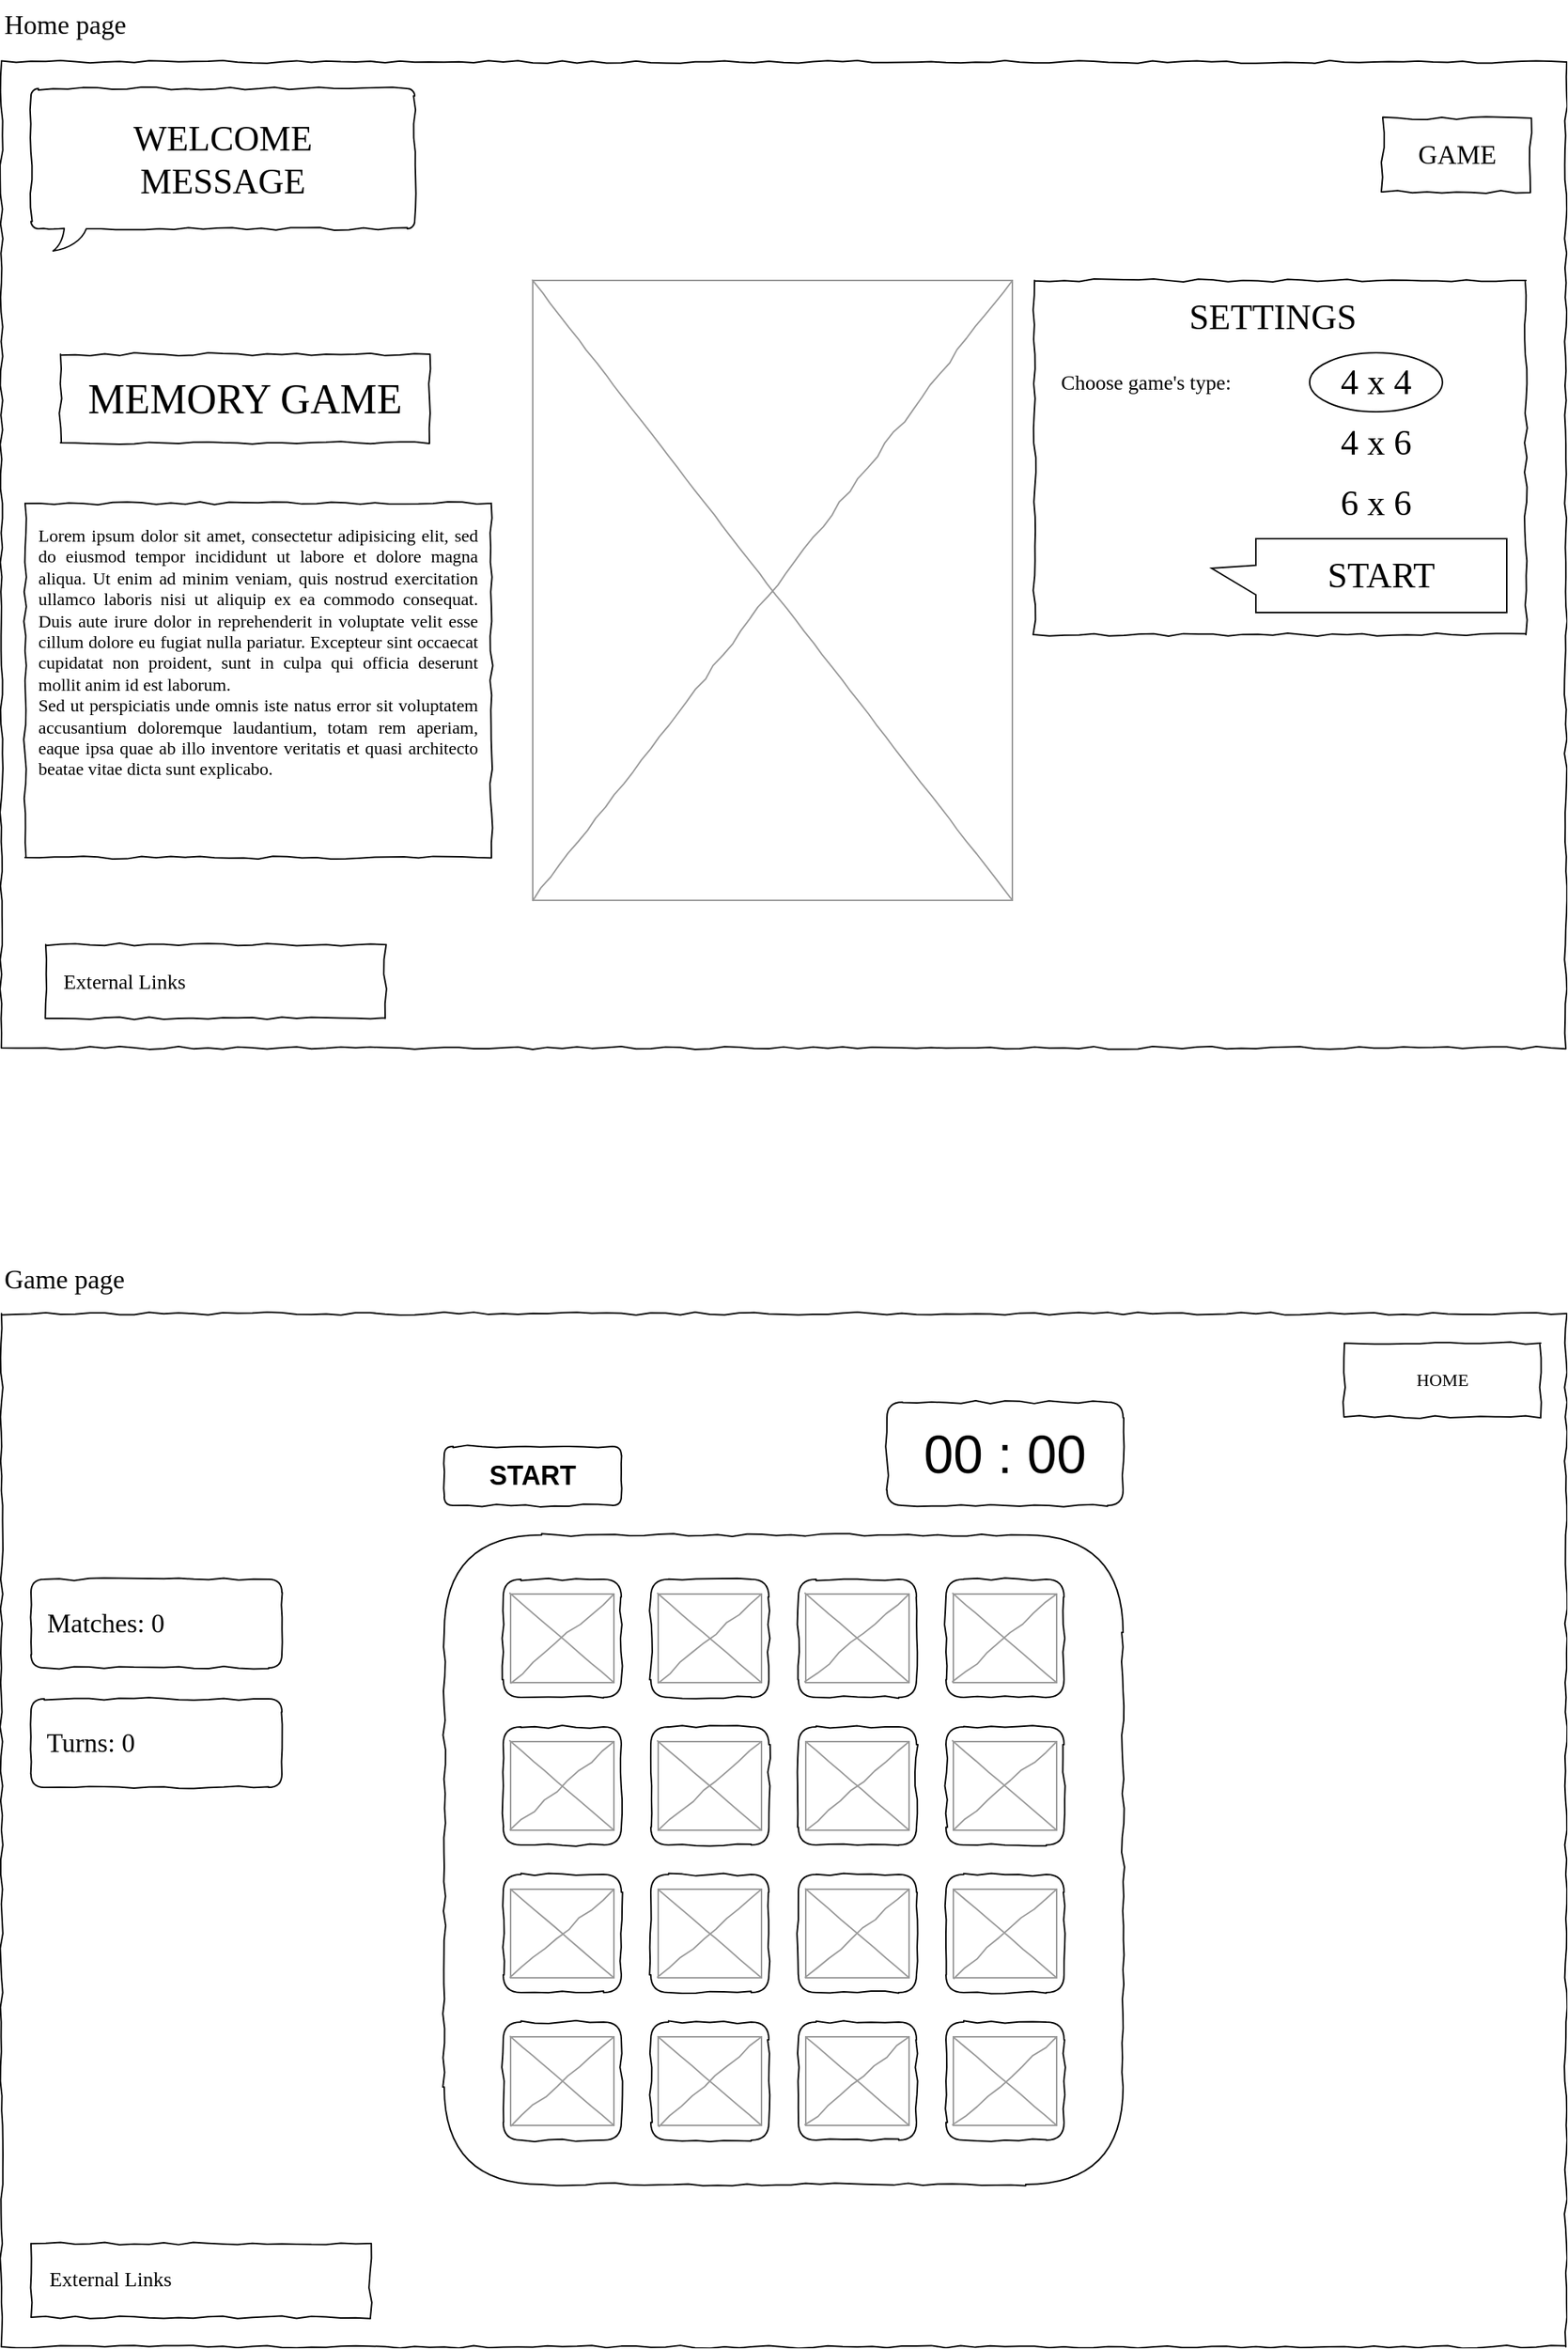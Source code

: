 <mxfile version="20.3.7" type="device"><diagram name="Page-1" id="03018318-947c-dd8e-b7a3-06fadd420f32"><mxGraphModel dx="1422" dy="794" grid="1" gridSize="10" guides="1" tooltips="1" connect="1" arrows="1" fold="1" page="1" pageScale="1" pageWidth="1100" pageHeight="850" background="#ffffff" math="0" shadow="0"><root><mxCell id="0"/><mxCell id="1" parent="0"/><mxCell id="677b7b8949515195-42" value="External Links" style="text;html=1;points=[];align=left;verticalAlign=top;spacingTop=-4;fontSize=14;fontFamily=Verdana" parent="1" vertex="1"><mxGeometry x="60" y="665" width="170" height="20" as="geometry"/></mxCell><mxCell id="677b7b8949515195-26" value="" style="whiteSpace=wrap;html=1;rounded=0;shadow=0;labelBackgroundColor=none;strokeWidth=1;fillColor=none;fontFamily=Verdana;fontSize=12;align=center;comic=1;" parent="1" vertex="1"><mxGeometry x="50" y="650" width="230" height="50" as="geometry"/></mxCell><mxCell id="tZ3RdtPNCCo-zNN3iVZV-25" value="" style="rounded=1;whiteSpace=wrap;html=1;shadow=0;labelBackgroundColor=none;comic=1;strokeColor=default;strokeWidth=1;fontFamily=Verdana;fontSize=12;fontColor=default;fillColor=none;" vertex="1" parent="1"><mxGeometry x="360" y="1080" width="80" height="80" as="geometry"/></mxCell><mxCell id="tZ3RdtPNCCo-zNN3iVZV-24" value="" style="rounded=1;whiteSpace=wrap;html=1;shadow=0;labelBackgroundColor=none;comic=1;strokeColor=default;strokeWidth=1;fontFamily=Verdana;fontSize=12;fontColor=default;fillColor=none;" vertex="1" parent="1"><mxGeometry x="320" y="1050" width="460" height="440" as="geometry"/></mxCell><mxCell id="tZ3RdtPNCCo-zNN3iVZV-26" value="" style="rounded=1;whiteSpace=wrap;html=1;shadow=0;labelBackgroundColor=none;comic=1;strokeColor=default;strokeWidth=1;fontFamily=Verdana;fontSize=12;fontColor=default;fillColor=none;" vertex="1" parent="1"><mxGeometry x="460" y="1080" width="80" height="80" as="geometry"/></mxCell><mxCell id="tZ3RdtPNCCo-zNN3iVZV-27" value="" style="rounded=1;whiteSpace=wrap;html=1;shadow=0;labelBackgroundColor=none;comic=1;strokeColor=default;strokeWidth=1;fontFamily=Verdana;fontSize=12;fontColor=default;fillColor=none;" vertex="1" parent="1"><mxGeometry x="560" y="1080" width="80" height="80" as="geometry"/></mxCell><mxCell id="tZ3RdtPNCCo-zNN3iVZV-28" value="" style="rounded=1;whiteSpace=wrap;html=1;shadow=0;labelBackgroundColor=none;comic=1;strokeColor=default;strokeWidth=1;fontFamily=Verdana;fontSize=12;fontColor=default;fillColor=none;" vertex="1" parent="1"><mxGeometry x="660" y="1080" width="80" height="80" as="geometry"/></mxCell><mxCell id="tZ3RdtPNCCo-zNN3iVZV-29" value="" style="rounded=1;whiteSpace=wrap;html=1;shadow=0;labelBackgroundColor=none;comic=1;strokeColor=default;strokeWidth=1;fontFamily=Verdana;fontSize=12;fontColor=default;fillColor=none;" vertex="1" parent="1"><mxGeometry x="360" y="1180" width="80" height="80" as="geometry"/></mxCell><mxCell id="tZ3RdtPNCCo-zNN3iVZV-30" value="" style="rounded=1;whiteSpace=wrap;html=1;shadow=0;labelBackgroundColor=none;comic=1;strokeColor=default;strokeWidth=1;fontFamily=Verdana;fontSize=12;fontColor=default;fillColor=none;" vertex="1" parent="1"><mxGeometry x="460" y="1180" width="80" height="80" as="geometry"/></mxCell><mxCell id="tZ3RdtPNCCo-zNN3iVZV-31" value="" style="rounded=1;whiteSpace=wrap;html=1;shadow=0;labelBackgroundColor=none;comic=1;strokeColor=default;strokeWidth=1;fontFamily=Verdana;fontSize=12;fontColor=default;fillColor=none;" vertex="1" parent="1"><mxGeometry x="560" y="1180" width="80" height="80" as="geometry"/></mxCell><mxCell id="tZ3RdtPNCCo-zNN3iVZV-32" value="" style="rounded=1;whiteSpace=wrap;html=1;shadow=0;labelBackgroundColor=none;comic=1;strokeColor=default;strokeWidth=1;fontFamily=Verdana;fontSize=12;fontColor=default;fillColor=none;" vertex="1" parent="1"><mxGeometry x="660" y="1180" width="80" height="80" as="geometry"/></mxCell><mxCell id="tZ3RdtPNCCo-zNN3iVZV-33" value="" style="rounded=1;whiteSpace=wrap;html=1;shadow=0;labelBackgroundColor=none;comic=1;strokeColor=default;strokeWidth=1;fontFamily=Verdana;fontSize=12;fontColor=default;fillColor=none;" vertex="1" parent="1"><mxGeometry x="360" y="1280" width="80" height="80" as="geometry"/></mxCell><mxCell id="tZ3RdtPNCCo-zNN3iVZV-34" value="" style="rounded=1;whiteSpace=wrap;html=1;shadow=0;labelBackgroundColor=none;comic=1;strokeColor=default;strokeWidth=1;fontFamily=Verdana;fontSize=12;fontColor=default;fillColor=none;" vertex="1" parent="1"><mxGeometry x="460" y="1280" width="80" height="80" as="geometry"/></mxCell><mxCell id="tZ3RdtPNCCo-zNN3iVZV-35" value="" style="rounded=1;whiteSpace=wrap;html=1;shadow=0;labelBackgroundColor=none;comic=1;strokeColor=default;strokeWidth=1;fontFamily=Verdana;fontSize=12;fontColor=default;fillColor=none;" vertex="1" parent="1"><mxGeometry x="560" y="1280" width="80" height="80" as="geometry"/></mxCell><mxCell id="tZ3RdtPNCCo-zNN3iVZV-36" value="" style="rounded=1;whiteSpace=wrap;html=1;shadow=0;labelBackgroundColor=none;comic=1;strokeColor=default;strokeWidth=1;fontFamily=Verdana;fontSize=12;fontColor=default;fillColor=none;" vertex="1" parent="1"><mxGeometry x="660" y="1280" width="80" height="80" as="geometry"/></mxCell><mxCell id="tZ3RdtPNCCo-zNN3iVZV-37" value="" style="rounded=1;whiteSpace=wrap;html=1;shadow=0;labelBackgroundColor=none;comic=1;strokeColor=default;strokeWidth=1;fontFamily=Verdana;fontSize=12;fontColor=default;fillColor=none;" vertex="1" parent="1"><mxGeometry x="360" y="1380" width="80" height="80" as="geometry"/></mxCell><mxCell id="tZ3RdtPNCCo-zNN3iVZV-38" value="" style="rounded=1;whiteSpace=wrap;html=1;shadow=0;labelBackgroundColor=none;comic=1;strokeColor=default;strokeWidth=1;fontFamily=Verdana;fontSize=12;fontColor=default;fillColor=none;" vertex="1" parent="1"><mxGeometry x="460" y="1380" width="80" height="80" as="geometry"/></mxCell><mxCell id="tZ3RdtPNCCo-zNN3iVZV-39" value="" style="rounded=1;whiteSpace=wrap;html=1;shadow=0;labelBackgroundColor=none;comic=1;strokeColor=default;strokeWidth=1;fontFamily=Verdana;fontSize=12;fontColor=default;fillColor=none;" vertex="1" parent="1"><mxGeometry x="560" y="1380" width="80" height="80" as="geometry"/></mxCell><mxCell id="tZ3RdtPNCCo-zNN3iVZV-40" value="" style="rounded=1;whiteSpace=wrap;html=1;shadow=0;labelBackgroundColor=none;comic=1;strokeColor=default;strokeWidth=1;fontFamily=Verdana;fontSize=12;fontColor=default;fillColor=none;" vertex="1" parent="1"><mxGeometry x="660" y="1380" width="80" height="80" as="geometry"/></mxCell><mxCell id="677b7b8949515195-1" value="" style="whiteSpace=wrap;html=1;rounded=0;shadow=0;labelBackgroundColor=none;strokeColor=#000000;strokeWidth=1;fillColor=none;fontFamily=Verdana;fontSize=12;fontColor=#000000;align=center;comic=1;" parent="1" vertex="1"><mxGeometry x="20" y="900" width="1060" height="700" as="geometry"/></mxCell><mxCell id="677b7b8949515195-2" value="MEMORY GAME" style="whiteSpace=wrap;html=1;rounded=0;shadow=0;labelBackgroundColor=none;strokeWidth=1;fontFamily=Verdana;fontSize=28;align=center;comic=1;" parent="1" vertex="1"><mxGeometry x="60" y="250" width="250" height="60" as="geometry"/></mxCell><mxCell id="677b7b8949515195-15" value="&lt;div style=&quot;text-align: justify&quot;&gt;&lt;span&gt;Lorem ipsum dolor sit amet, consectetur adipisicing elit, sed do eiusmod tempor incididunt ut labore et dolore magna aliqua. Ut enim ad minim veniam, quis nostrud exercitation ullamco laboris nisi ut aliquip ex ea commodo consequat. Duis aute irure dolor in reprehenderit in voluptate velit esse cillum dolore eu fugiat nulla pariatur. Excepteur sint occaecat cupidatat non proident, sunt in culpa qui officia deserunt mollit anim id est laborum.&lt;/span&gt;&lt;/div&gt;&lt;div style=&quot;text-align: justify&quot;&gt;&lt;span&gt;Sed ut perspiciatis unde omnis iste natus error sit voluptatem accusantium doloremque laudantium, totam rem aperiam, eaque ipsa quae ab illo inventore veritatis et quasi architecto beatae vitae dicta sunt explicabo.&amp;nbsp;&lt;/span&gt;&lt;/div&gt;" style="whiteSpace=wrap;html=1;rounded=0;shadow=0;labelBackgroundColor=none;strokeWidth=1;fillColor=none;fontFamily=Verdana;fontSize=12;align=center;verticalAlign=top;spacing=10;comic=1;" parent="1" vertex="1"><mxGeometry x="36" y="351" width="316" height="240" as="geometry"/></mxCell><mxCell id="677b7b8949515195-16" value="" style="verticalLabelPosition=bottom;shadow=0;dashed=0;align=center;html=1;verticalAlign=top;strokeWidth=1;shape=mxgraph.mockup.graphics.simpleIcon;strokeColor=#999999;rounded=0;labelBackgroundColor=none;fontFamily=Verdana;fontSize=14;fontColor=#000000;comic=1;" parent="1" vertex="1"><mxGeometry x="380" y="200" width="325" height="420" as="geometry"/></mxCell><mxCell id="tZ3RdtPNCCo-zNN3iVZV-1" value="" style="group" vertex="1" connectable="0" parent="1"><mxGeometry x="720" y="200" width="360" height="1040" as="geometry"/></mxCell><mxCell id="tZ3RdtPNCCo-zNN3iVZV-6" value="&lt;font style=&quot;font-size: 24px;&quot;&gt;SETTINGS&lt;/font&gt;" style="text;html=1;strokeColor=none;fillColor=none;align=center;verticalAlign=middle;whiteSpace=wrap;rounded=0;fontFamily=Verdana;fontSize=12;" vertex="1" parent="tZ3RdtPNCCo-zNN3iVZV-1"><mxGeometry x="74.375" width="175" height="50" as="geometry"/></mxCell><mxCell id="tZ3RdtPNCCo-zNN3iVZV-7" value="Choose game's type:" style="text;html=1;points=[];align=left;verticalAlign=top;spacingTop=-4;fontSize=14;fontFamily=Verdana" vertex="1" parent="tZ3RdtPNCCo-zNN3iVZV-1"><mxGeometry x="16.042" y="59" width="58.333" height="20" as="geometry"/></mxCell><mxCell id="tZ3RdtPNCCo-zNN3iVZV-8" value="&lt;span style=&quot;font-size: 24px; line-height: 1.7;&quot;&gt;4 x 4&lt;br&gt;4 x 6&lt;br&gt;6 x 6&lt;br&gt;&lt;/span&gt;" style="text;html=1;strokeColor=none;fillColor=none;align=center;verticalAlign=middle;whiteSpace=wrap;rounded=0;fontFamily=Verdana;fontSize=12;" vertex="1" parent="tZ3RdtPNCCo-zNN3iVZV-1"><mxGeometry x="182.82" y="40" width="97.22" height="140" as="geometry"/></mxCell><mxCell id="tZ3RdtPNCCo-zNN3iVZV-3" value="&lt;font face=&quot;Verdana&quot; style=&quot;font-size: 24px;&quot;&gt;START&lt;/font&gt;" style="shape=callout;whiteSpace=wrap;html=1;perimeter=calloutPerimeter;size=30;position=0.36;position2=0.4;base=20;direction=south;" vertex="1" parent="tZ3RdtPNCCo-zNN3iVZV-1"><mxGeometry x="120" y="175" width="200" height="50" as="geometry"/></mxCell><mxCell id="tZ3RdtPNCCo-zNN3iVZV-69" value="" style="ellipse;whiteSpace=wrap;html=1;rounded=0;shadow=0;labelBackgroundColor=none;comic=1;strokeColor=default;strokeWidth=1;fontFamily=Verdana;fontSize=18;fontColor=default;fillColor=none;" vertex="1" parent="tZ3RdtPNCCo-zNN3iVZV-1"><mxGeometry x="186.43" y="49" width="90" height="40" as="geometry"/></mxCell><mxCell id="677b7b8949515195-25" value="" style="whiteSpace=wrap;html=1;rounded=0;shadow=0;labelBackgroundColor=none;strokeWidth=1;fillColor=none;fontFamily=Verdana;fontSize=12;align=center;comic=1;" parent="tZ3RdtPNCCo-zNN3iVZV-1" vertex="1"><mxGeometry width="333" height="240" as="geometry"/></mxCell><mxCell id="tZ3RdtPNCCo-zNN3iVZV-41" value="HOME" style="whiteSpace=wrap;html=1;rounded=0;shadow=0;labelBackgroundColor=none;strokeWidth=1;fillColor=none;fontFamily=Verdana;fontSize=12;align=center;comic=1;" vertex="1" parent="1"><mxGeometry x="930" y="920" width="133" height="50" as="geometry"/></mxCell><mxCell id="tZ3RdtPNCCo-zNN3iVZV-43" value="&lt;font style=&quot;font-size: 14px;&quot;&gt;&amp;nbsp; &amp;nbsp;External Links&lt;/font&gt;" style="whiteSpace=wrap;html=1;rounded=0;shadow=0;labelBackgroundColor=none;strokeWidth=1;fillColor=none;fontFamily=Verdana;fontSize=12;align=left;comic=1;" vertex="1" parent="1"><mxGeometry x="40" y="1530" width="230" height="50" as="geometry"/></mxCell><mxCell id="tZ3RdtPNCCo-zNN3iVZV-45" value="&lt;font style=&quot;font-size: 18px;&quot;&gt;&lt;b&gt;START&lt;/b&gt;&lt;/font&gt;" style="rounded=1;whiteSpace=wrap;html=1;shadow=0;labelBackgroundColor=none;comic=1;strokeColor=default;strokeWidth=1;fontFamily=Helvetica;fontSize=14;fontColor=default;fillColor=none;" vertex="1" parent="1"><mxGeometry x="320" y="990" width="120" height="40" as="geometry"/></mxCell><mxCell id="tZ3RdtPNCCo-zNN3iVZV-46" value="&lt;font style=&quot;font-size: 36px;&quot;&gt;00 : 00&lt;/font&gt;" style="rounded=1;whiteSpace=wrap;html=1;shadow=0;labelBackgroundColor=none;comic=1;strokeColor=default;strokeWidth=1;fontFamily=Helvetica;fontSize=14;fontColor=default;fillColor=none;" vertex="1" parent="1"><mxGeometry x="620" y="960" width="160" height="70" as="geometry"/></mxCell><mxCell id="tZ3RdtPNCCo-zNN3iVZV-48" value="" style="verticalLabelPosition=bottom;shadow=0;dashed=0;align=center;html=1;verticalAlign=top;strokeWidth=1;shape=mxgraph.mockup.graphics.simpleIcon;strokeColor=#999999;rounded=0;labelBackgroundColor=none;fontFamily=Verdana;fontSize=14;fontColor=#000000;comic=1;" vertex="1" parent="1"><mxGeometry x="365" y="1090" width="70" height="60" as="geometry"/></mxCell><mxCell id="tZ3RdtPNCCo-zNN3iVZV-49" value="" style="verticalLabelPosition=bottom;shadow=0;dashed=0;align=center;html=1;verticalAlign=top;strokeWidth=1;shape=mxgraph.mockup.graphics.simpleIcon;strokeColor=#999999;rounded=0;labelBackgroundColor=none;fontFamily=Verdana;fontSize=14;fontColor=#000000;comic=1;" vertex="1" parent="1"><mxGeometry x="465" y="1090" width="70" height="60" as="geometry"/></mxCell><mxCell id="tZ3RdtPNCCo-zNN3iVZV-50" value="" style="verticalLabelPosition=bottom;shadow=0;dashed=0;align=center;html=1;verticalAlign=top;strokeWidth=1;shape=mxgraph.mockup.graphics.simpleIcon;strokeColor=#999999;rounded=0;labelBackgroundColor=none;fontFamily=Verdana;fontSize=14;fontColor=#000000;comic=1;" vertex="1" parent="1"><mxGeometry x="565" y="1090" width="70" height="60" as="geometry"/></mxCell><mxCell id="tZ3RdtPNCCo-zNN3iVZV-51" value="" style="verticalLabelPosition=bottom;shadow=0;dashed=0;align=center;html=1;verticalAlign=top;strokeWidth=1;shape=mxgraph.mockup.graphics.simpleIcon;strokeColor=#999999;rounded=0;labelBackgroundColor=none;fontFamily=Verdana;fontSize=14;fontColor=#000000;comic=1;" vertex="1" parent="1"><mxGeometry x="665" y="1090" width="70" height="60" as="geometry"/></mxCell><mxCell id="tZ3RdtPNCCo-zNN3iVZV-52" value="" style="verticalLabelPosition=bottom;shadow=0;dashed=0;align=center;html=1;verticalAlign=top;strokeWidth=1;shape=mxgraph.mockup.graphics.simpleIcon;strokeColor=#999999;rounded=0;labelBackgroundColor=none;fontFamily=Verdana;fontSize=14;fontColor=#000000;comic=1;" vertex="1" parent="1"><mxGeometry x="365" y="1190" width="70" height="60" as="geometry"/></mxCell><mxCell id="tZ3RdtPNCCo-zNN3iVZV-53" value="" style="verticalLabelPosition=bottom;shadow=0;dashed=0;align=center;html=1;verticalAlign=top;strokeWidth=1;shape=mxgraph.mockup.graphics.simpleIcon;strokeColor=#999999;rounded=0;labelBackgroundColor=none;fontFamily=Verdana;fontSize=14;fontColor=#000000;comic=1;" vertex="1" parent="1"><mxGeometry x="465" y="1190" width="70" height="60" as="geometry"/></mxCell><mxCell id="tZ3RdtPNCCo-zNN3iVZV-54" value="" style="verticalLabelPosition=bottom;shadow=0;dashed=0;align=center;html=1;verticalAlign=top;strokeWidth=1;shape=mxgraph.mockup.graphics.simpleIcon;strokeColor=#999999;rounded=0;labelBackgroundColor=none;fontFamily=Verdana;fontSize=14;fontColor=#000000;comic=1;" vertex="1" parent="1"><mxGeometry x="565" y="1190" width="70" height="60" as="geometry"/></mxCell><mxCell id="tZ3RdtPNCCo-zNN3iVZV-55" value="" style="verticalLabelPosition=bottom;shadow=0;dashed=0;align=center;html=1;verticalAlign=top;strokeWidth=1;shape=mxgraph.mockup.graphics.simpleIcon;strokeColor=#999999;rounded=0;labelBackgroundColor=none;fontFamily=Verdana;fontSize=14;fontColor=#000000;comic=1;" vertex="1" parent="1"><mxGeometry x="665" y="1190" width="70" height="60" as="geometry"/></mxCell><mxCell id="tZ3RdtPNCCo-zNN3iVZV-56" value="" style="verticalLabelPosition=bottom;shadow=0;dashed=0;align=center;html=1;verticalAlign=top;strokeWidth=1;shape=mxgraph.mockup.graphics.simpleIcon;strokeColor=#999999;rounded=0;labelBackgroundColor=none;fontFamily=Verdana;fontSize=14;fontColor=#000000;comic=1;" vertex="1" parent="1"><mxGeometry x="365" y="1290" width="70" height="60" as="geometry"/></mxCell><mxCell id="tZ3RdtPNCCo-zNN3iVZV-57" value="" style="verticalLabelPosition=bottom;shadow=0;dashed=0;align=center;html=1;verticalAlign=top;strokeWidth=1;shape=mxgraph.mockup.graphics.simpleIcon;strokeColor=#999999;rounded=0;labelBackgroundColor=none;fontFamily=Verdana;fontSize=14;fontColor=#000000;comic=1;" vertex="1" parent="1"><mxGeometry x="465" y="1290" width="70" height="60" as="geometry"/></mxCell><mxCell id="tZ3RdtPNCCo-zNN3iVZV-58" value="" style="verticalLabelPosition=bottom;shadow=0;dashed=0;align=center;html=1;verticalAlign=top;strokeWidth=1;shape=mxgraph.mockup.graphics.simpleIcon;strokeColor=#999999;rounded=0;labelBackgroundColor=none;fontFamily=Verdana;fontSize=14;fontColor=#000000;comic=1;" vertex="1" parent="1"><mxGeometry x="565" y="1290" width="70" height="60" as="geometry"/></mxCell><mxCell id="tZ3RdtPNCCo-zNN3iVZV-59" value="" style="verticalLabelPosition=bottom;shadow=0;dashed=0;align=center;html=1;verticalAlign=top;strokeWidth=1;shape=mxgraph.mockup.graphics.simpleIcon;strokeColor=#999999;rounded=0;labelBackgroundColor=none;fontFamily=Verdana;fontSize=14;fontColor=#000000;comic=1;" vertex="1" parent="1"><mxGeometry x="665" y="1290" width="70" height="60" as="geometry"/></mxCell><mxCell id="tZ3RdtPNCCo-zNN3iVZV-60" value="" style="verticalLabelPosition=bottom;shadow=0;dashed=0;align=center;html=1;verticalAlign=top;strokeWidth=1;shape=mxgraph.mockup.graphics.simpleIcon;strokeColor=#999999;rounded=0;labelBackgroundColor=none;fontFamily=Verdana;fontSize=14;fontColor=#000000;comic=1;" vertex="1" parent="1"><mxGeometry x="365" y="1390" width="70" height="60" as="geometry"/></mxCell><mxCell id="tZ3RdtPNCCo-zNN3iVZV-61" value="" style="verticalLabelPosition=bottom;shadow=0;dashed=0;align=center;html=1;verticalAlign=top;strokeWidth=1;shape=mxgraph.mockup.graphics.simpleIcon;strokeColor=#999999;rounded=0;labelBackgroundColor=none;fontFamily=Verdana;fontSize=14;fontColor=#000000;comic=1;" vertex="1" parent="1"><mxGeometry x="465" y="1390" width="70" height="60" as="geometry"/></mxCell><mxCell id="tZ3RdtPNCCo-zNN3iVZV-62" value="" style="verticalLabelPosition=bottom;shadow=0;dashed=0;align=center;html=1;verticalAlign=top;strokeWidth=1;shape=mxgraph.mockup.graphics.simpleIcon;strokeColor=#999999;rounded=0;labelBackgroundColor=none;fontFamily=Verdana;fontSize=14;fontColor=#000000;comic=1;" vertex="1" parent="1"><mxGeometry x="565" y="1390" width="70" height="60" as="geometry"/></mxCell><mxCell id="tZ3RdtPNCCo-zNN3iVZV-63" value="" style="verticalLabelPosition=bottom;shadow=0;dashed=0;align=center;html=1;verticalAlign=top;strokeWidth=1;shape=mxgraph.mockup.graphics.simpleIcon;strokeColor=#999999;rounded=0;labelBackgroundColor=none;fontFamily=Verdana;fontSize=14;fontColor=#000000;comic=1;" vertex="1" parent="1"><mxGeometry x="665" y="1390" width="70" height="60" as="geometry"/></mxCell><mxCell id="tZ3RdtPNCCo-zNN3iVZV-64" value="" style="group" vertex="1" connectable="0" parent="1"><mxGeometry x="956" y="90" width="100" height="50" as="geometry"/></mxCell><mxCell id="677b7b8949515195-10" value="" style="whiteSpace=wrap;html=1;rounded=0;shadow=0;labelBackgroundColor=none;strokeWidth=1;fillColor=none;fontFamily=Verdana;fontSize=12;align=center;comic=1;" parent="tZ3RdtPNCCo-zNN3iVZV-64" vertex="1"><mxGeometry width="100" height="50" as="geometry"/></mxCell><mxCell id="677b7b8949515195-11" value="&lt;font style=&quot;font-size: 18px;&quot;&gt;GAME&lt;/font&gt;" style="text;html=1;points=[];align=center;verticalAlign=top;spacingTop=-4;fontSize=14;fontFamily=Verdana" parent="tZ3RdtPNCCo-zNN3iVZV-64" vertex="1"><mxGeometry x="1.63" y="12" width="97.37" height="40" as="geometry"/></mxCell><mxCell id="tZ3RdtPNCCo-zNN3iVZV-47" value="&lt;font style=&quot;font-size: 24px;&quot; face=&quot;Verdana&quot;&gt;WELCOME&lt;br&gt;MESSAGE&lt;/font&gt;" style="whiteSpace=wrap;html=1;shape=mxgraph.basic.roundRectCallout;dx=30;dy=15;size=5;boundedLbl=1;rounded=0;shadow=0;labelBackgroundColor=none;comic=1;strokeColor=default;strokeWidth=1;fontFamily=Helvetica;fontSize=14;fontColor=default;fillColor=none;" vertex="1" parent="1"><mxGeometry x="40" y="70" width="260" height="110" as="geometry"/></mxCell><mxCell id="tZ3RdtPNCCo-zNN3iVZV-65" value="&lt;font style=&quot;font-size: 18px;&quot;&gt;Home page&lt;/font&gt;" style="text;html=1;strokeColor=none;fillColor=none;align=left;verticalAlign=middle;whiteSpace=wrap;rounded=0;shadow=0;labelBackgroundColor=none;comic=1;strokeWidth=1;fontFamily=Verdana;fontSize=24;fontColor=default;" vertex="1" parent="1"><mxGeometry x="20" y="10" width="270" height="30" as="geometry"/></mxCell><mxCell id="tZ3RdtPNCCo-zNN3iVZV-66" value="&lt;font style=&quot;font-size: 18px;&quot;&gt;Game page&lt;/font&gt;" style="text;html=1;strokeColor=none;fillColor=none;align=left;verticalAlign=middle;whiteSpace=wrap;rounded=0;shadow=0;labelBackgroundColor=none;comic=1;strokeWidth=1;fontFamily=Verdana;fontSize=24;fontColor=default;" vertex="1" parent="1"><mxGeometry x="20" y="860" width="270" height="30" as="geometry"/></mxCell><mxCell id="tZ3RdtPNCCo-zNN3iVZV-67" value="&amp;nbsp; Matches: 0" style="rounded=1;whiteSpace=wrap;html=1;shadow=0;labelBackgroundColor=none;comic=1;strokeColor=default;strokeWidth=1;fontFamily=Verdana;fontSize=18;fontColor=default;fillColor=none;align=left;" vertex="1" parent="1"><mxGeometry x="40" y="1080" width="170" height="60" as="geometry"/></mxCell><mxCell id="tZ3RdtPNCCo-zNN3iVZV-68" value="&amp;nbsp; Turns: 0" style="rounded=1;whiteSpace=wrap;html=1;shadow=0;labelBackgroundColor=none;comic=1;strokeColor=default;strokeWidth=1;fontFamily=Verdana;fontSize=18;fontColor=default;fillColor=none;align=left;" vertex="1" parent="1"><mxGeometry x="40" y="1161" width="170" height="60" as="geometry"/></mxCell><mxCell id="tZ3RdtPNCCo-zNN3iVZV-10" value="" style="whiteSpace=wrap;html=1;rounded=0;shadow=0;labelBackgroundColor=none;strokeColor=#000000;strokeWidth=1;fillColor=none;fontFamily=Verdana;fontSize=12;fontColor=#000000;align=center;comic=1;" vertex="1" parent="1"><mxGeometry x="20" y="52" width="1060" height="668" as="geometry"/></mxCell></root></mxGraphModel></diagram></mxfile>
